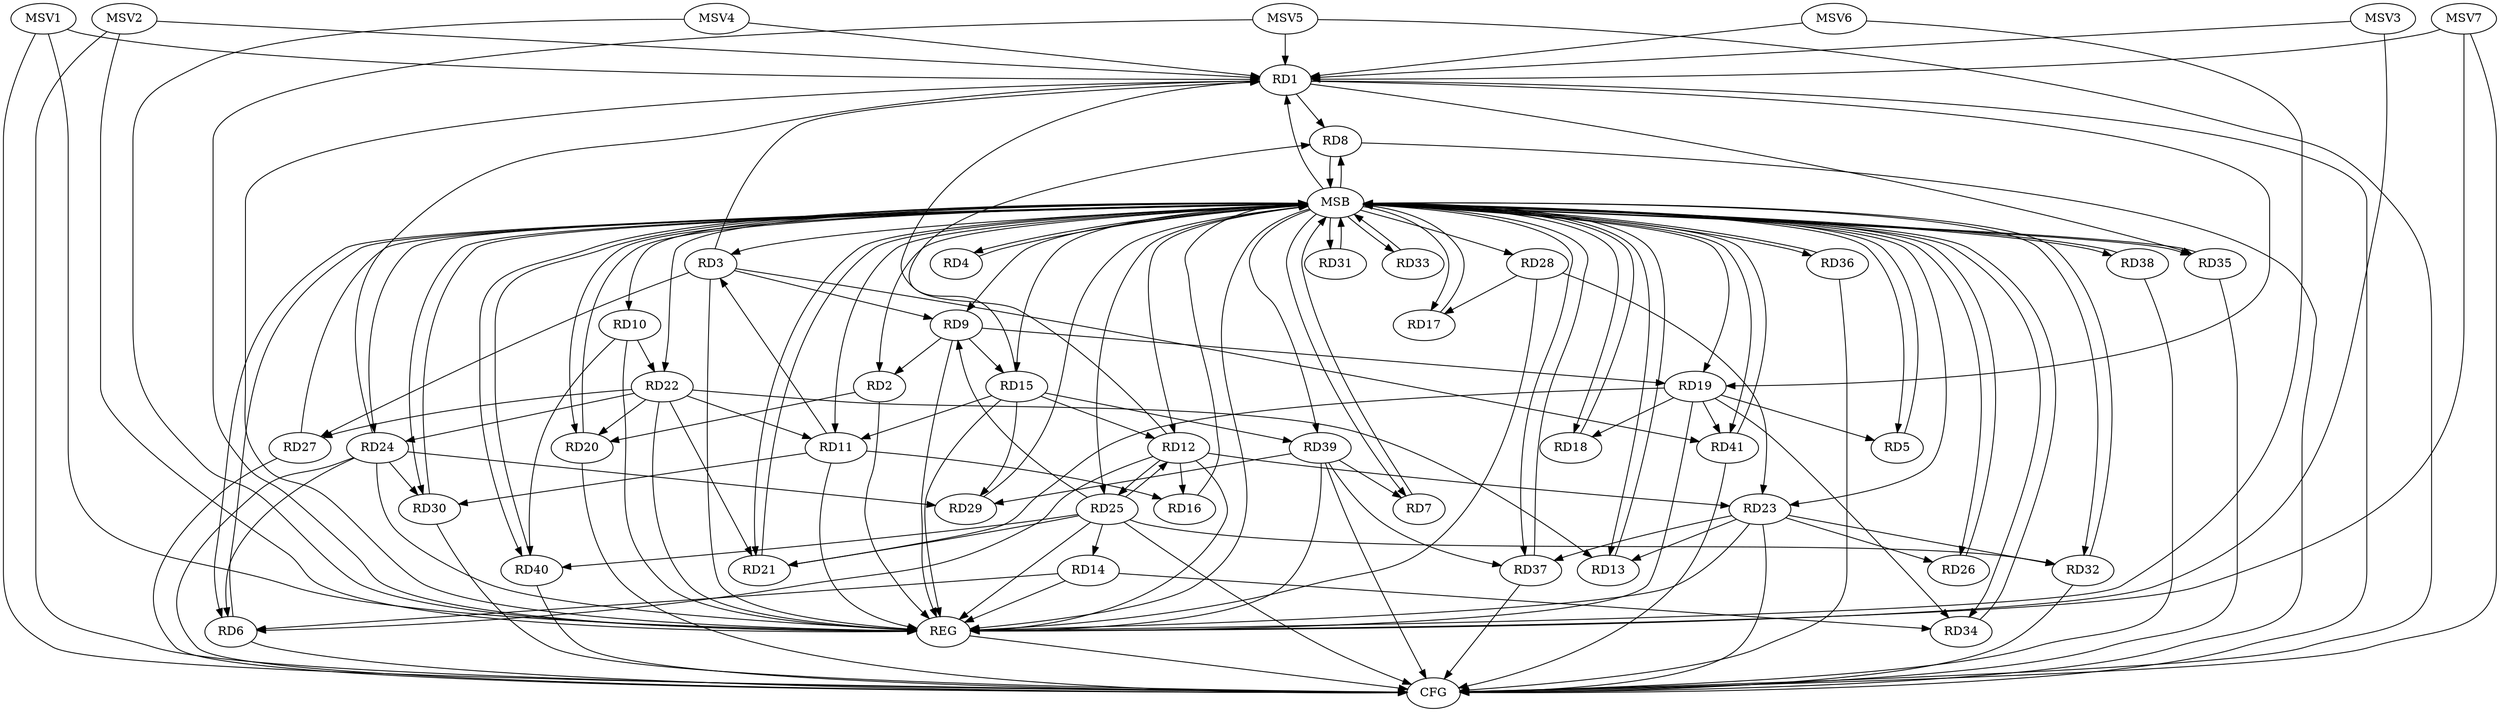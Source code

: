strict digraph G {
  RD1 [ label="RD1" ];
  RD2 [ label="RD2" ];
  RD3 [ label="RD3" ];
  RD4 [ label="RD4" ];
  RD5 [ label="RD5" ];
  RD6 [ label="RD6" ];
  RD7 [ label="RD7" ];
  RD8 [ label="RD8" ];
  RD9 [ label="RD9" ];
  RD10 [ label="RD10" ];
  RD11 [ label="RD11" ];
  RD12 [ label="RD12" ];
  RD13 [ label="RD13" ];
  RD14 [ label="RD14" ];
  RD15 [ label="RD15" ];
  RD16 [ label="RD16" ];
  RD17 [ label="RD17" ];
  RD18 [ label="RD18" ];
  RD19 [ label="RD19" ];
  RD20 [ label="RD20" ];
  RD21 [ label="RD21" ];
  RD22 [ label="RD22" ];
  RD23 [ label="RD23" ];
  RD24 [ label="RD24" ];
  RD25 [ label="RD25" ];
  RD26 [ label="RD26" ];
  RD27 [ label="RD27" ];
  RD28 [ label="RD28" ];
  RD29 [ label="RD29" ];
  RD30 [ label="RD30" ];
  RD31 [ label="RD31" ];
  RD32 [ label="RD32" ];
  RD33 [ label="RD33" ];
  RD34 [ label="RD34" ];
  RD35 [ label="RD35" ];
  RD36 [ label="RD36" ];
  RD37 [ label="RD37" ];
  RD38 [ label="RD38" ];
  RD39 [ label="RD39" ];
  RD40 [ label="RD40" ];
  RD41 [ label="RD41" ];
  REG [ label="REG" ];
  MSB [ label="MSB" ];
  CFG [ label="CFG" ];
  MSV1 [ label="MSV1" ];
  MSV2 [ label="MSV2" ];
  MSV3 [ label="MSV3" ];
  MSV4 [ label="MSV4" ];
  MSV5 [ label="MSV5" ];
  MSV6 [ label="MSV6" ];
  MSV7 [ label="MSV7" ];
  RD3 -> RD1;
  RD1 -> RD8;
  RD15 -> RD1;
  RD1 -> RD19;
  RD24 -> RD1;
  RD1 -> RD35;
  RD9 -> RD2;
  RD2 -> RD20;
  RD3 -> RD9;
  RD11 -> RD3;
  RD3 -> RD27;
  RD3 -> RD41;
  RD19 -> RD5;
  RD12 -> RD6;
  RD14 -> RD6;
  RD24 -> RD6;
  RD39 -> RD7;
  RD12 -> RD8;
  RD9 -> RD15;
  RD9 -> RD19;
  RD25 -> RD9;
  RD10 -> RD22;
  RD10 -> RD40;
  RD15 -> RD11;
  RD11 -> RD16;
  RD22 -> RD11;
  RD11 -> RD30;
  RD15 -> RD12;
  RD12 -> RD16;
  RD12 -> RD23;
  RD12 -> RD25;
  RD25 -> RD12;
  RD22 -> RD13;
  RD23 -> RD13;
  RD25 -> RD14;
  RD14 -> RD34;
  RD15 -> RD29;
  RD15 -> RD39;
  RD28 -> RD17;
  RD19 -> RD18;
  RD19 -> RD21;
  RD19 -> RD34;
  RD19 -> RD41;
  RD22 -> RD20;
  RD22 -> RD21;
  RD25 -> RD21;
  RD22 -> RD24;
  RD22 -> RD27;
  RD23 -> RD26;
  RD28 -> RD23;
  RD23 -> RD32;
  RD23 -> RD37;
  RD24 -> RD29;
  RD24 -> RD30;
  RD25 -> RD32;
  RD25 -> RD40;
  RD39 -> RD29;
  RD39 -> RD37;
  RD1 -> REG;
  RD2 -> REG;
  RD3 -> REG;
  RD9 -> REG;
  RD10 -> REG;
  RD11 -> REG;
  RD12 -> REG;
  RD14 -> REG;
  RD15 -> REG;
  RD19 -> REG;
  RD22 -> REG;
  RD23 -> REG;
  RD24 -> REG;
  RD25 -> REG;
  RD28 -> REG;
  RD39 -> REG;
  RD4 -> MSB;
  MSB -> RD12;
  MSB -> RD19;
  MSB -> RD37;
  MSB -> REG;
  RD5 -> MSB;
  MSB -> RD7;
  MSB -> RD11;
  MSB -> RD13;
  MSB -> RD25;
  MSB -> RD28;
  MSB -> RD30;
  MSB -> RD41;
  RD6 -> MSB;
  RD7 -> MSB;
  MSB -> RD3;
  MSB -> RD4;
  MSB -> RD8;
  MSB -> RD36;
  MSB -> RD40;
  RD8 -> MSB;
  MSB -> RD31;
  RD13 -> MSB;
  MSB -> RD17;
  MSB -> RD38;
  MSB -> RD39;
  RD16 -> MSB;
  MSB -> RD15;
  MSB -> RD23;
  MSB -> RD35;
  RD17 -> MSB;
  RD18 -> MSB;
  MSB -> RD2;
  RD20 -> MSB;
  MSB -> RD1;
  MSB -> RD9;
  MSB -> RD26;
  MSB -> RD34;
  RD21 -> MSB;
  MSB -> RD32;
  RD26 -> MSB;
  MSB -> RD10;
  RD27 -> MSB;
  MSB -> RD20;
  RD29 -> MSB;
  MSB -> RD21;
  RD30 -> MSB;
  RD31 -> MSB;
  RD32 -> MSB;
  RD33 -> MSB;
  RD34 -> MSB;
  RD35 -> MSB;
  MSB -> RD33;
  RD36 -> MSB;
  MSB -> RD18;
  RD37 -> MSB;
  MSB -> RD5;
  MSB -> RD6;
  RD38 -> MSB;
  MSB -> RD24;
  RD40 -> MSB;
  RD41 -> MSB;
  MSB -> RD22;
  RD24 -> CFG;
  RD36 -> CFG;
  RD27 -> CFG;
  RD41 -> CFG;
  RD6 -> CFG;
  RD35 -> CFG;
  RD20 -> CFG;
  RD25 -> CFG;
  RD39 -> CFG;
  RD30 -> CFG;
  RD32 -> CFG;
  RD23 -> CFG;
  RD8 -> CFG;
  RD38 -> CFG;
  RD37 -> CFG;
  RD1 -> CFG;
  RD40 -> CFG;
  REG -> CFG;
  MSV1 -> RD1;
  MSV2 -> RD1;
  MSV3 -> RD1;
  MSV4 -> RD1;
  MSV1 -> REG;
  MSV1 -> CFG;
  MSV2 -> REG;
  MSV2 -> CFG;
  MSV3 -> REG;
  MSV4 -> REG;
  MSV5 -> RD1;
  MSV6 -> RD1;
  MSV7 -> RD1;
  MSV5 -> REG;
  MSV5 -> CFG;
  MSV6 -> REG;
  MSV7 -> REG;
  MSV7 -> CFG;
}
